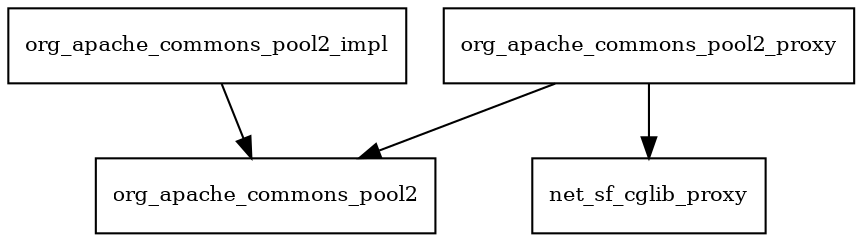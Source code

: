 digraph commons_pool2_2_5_0_package_dependencies {
  node [shape = box, fontsize=10.0];
  org_apache_commons_pool2_impl -> org_apache_commons_pool2;
  org_apache_commons_pool2_proxy -> net_sf_cglib_proxy;
  org_apache_commons_pool2_proxy -> org_apache_commons_pool2;
}
